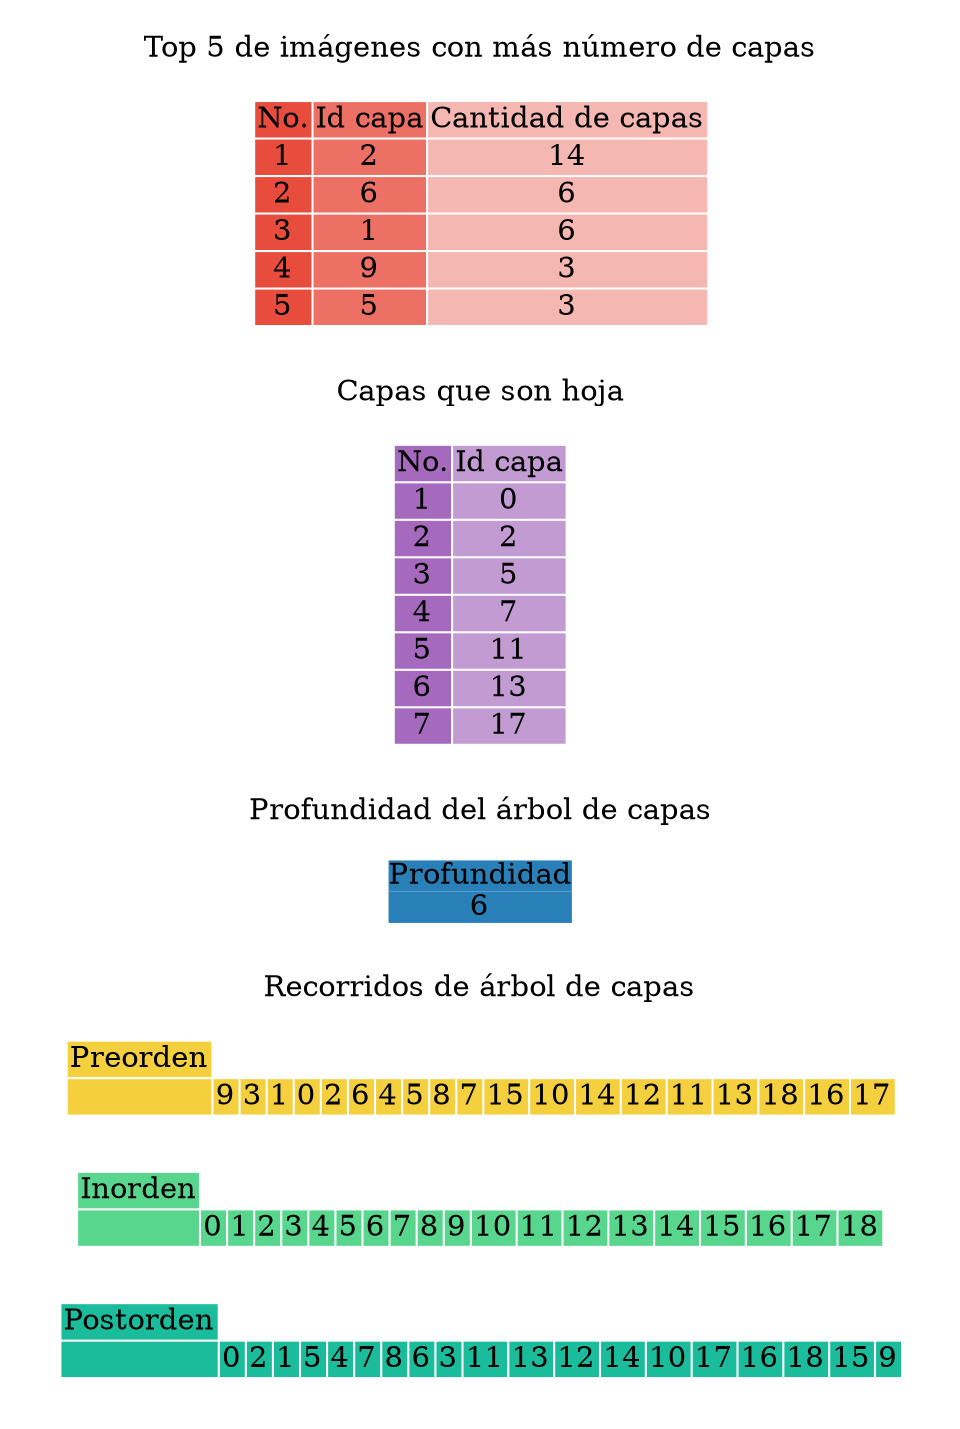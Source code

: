 digraph G{
rankdir="LR"
subgraph cluster_3{
color=none
label="Recorridos de árbol de capas";
Nodo3[shape=none label=<
<TABLE BORDER="0" CELLSPACING="1" CELLPADDING="1">
<TR>
<TD BGCOLOR="#F4D03F">Preorden</TD>
</TR>
<TR>
<TD BGCOLOR="#F4D03F"><FONT COLOR="#F4D03F">Preorden</FONT></TD><TD BGCOLOR="#F4D03F">9</TD><TD BGCOLOR="#F4D03F">3</TD><TD BGCOLOR="#F4D03F">1</TD><TD BGCOLOR="#F4D03F">0</TD><TD BGCOLOR="#F4D03F">2</TD><TD BGCOLOR="#F4D03F">6</TD><TD BGCOLOR="#F4D03F">4</TD><TD BGCOLOR="#F4D03F">5</TD><TD BGCOLOR="#F4D03F">8</TD><TD BGCOLOR="#F4D03F">7</TD><TD BGCOLOR="#F4D03F">15</TD><TD BGCOLOR="#F4D03F">10</TD><TD BGCOLOR="#F4D03F">14</TD><TD BGCOLOR="#F4D03F">12</TD><TD BGCOLOR="#F4D03F">11</TD><TD BGCOLOR="#F4D03F">13</TD><TD BGCOLOR="#F4D03F">18</TD><TD BGCOLOR="#F4D03F">16</TD><TD BGCOLOR="#F4D03F">17</TD></TR>
</TABLE>>]

Nodo4[shape=none label=<
<TABLE BORDER="0" CELLSPACING="1" CELLPADDING="1">
<TR>
<TD BGCOLOR="#58D68D">Inorden</TD>
</TR>
<TR>
<TD BGCOLOR="#58D68D"><FONT COLOR="#58D68D">Inorden</FONT></TD><TD BGCOLOR="#58D68D">0</TD><TD BGCOLOR="#58D68D">1</TD><TD BGCOLOR="#58D68D">2</TD><TD BGCOLOR="#58D68D">3</TD><TD BGCOLOR="#58D68D">4</TD><TD BGCOLOR="#58D68D">5</TD><TD BGCOLOR="#58D68D">6</TD><TD BGCOLOR="#58D68D">7</TD><TD BGCOLOR="#58D68D">8</TD><TD BGCOLOR="#58D68D">9</TD><TD BGCOLOR="#58D68D">10</TD><TD BGCOLOR="#58D68D">11</TD><TD BGCOLOR="#58D68D">12</TD><TD BGCOLOR="#58D68D">13</TD><TD BGCOLOR="#58D68D">14</TD><TD BGCOLOR="#58D68D">15</TD><TD BGCOLOR="#58D68D">16</TD><TD BGCOLOR="#58D68D">17</TD><TD BGCOLOR="#58D68D">18</TD></TR>
</TABLE>>]

Nodo5[shape=none label=<
<TABLE BORDER="0" CELLSPACING="1" CELLPADDING="1">
<TR>
<TD BGCOLOR="#1ABC9C">Postorden</TD>
</TR>
<TR>
<TD BGCOLOR="#1ABC9C"><FONT COLOR="#1ABC9C">Postorden</FONT></TD><TD BGCOLOR="#1ABC9C">0</TD><TD BGCOLOR="#1ABC9C">2</TD><TD BGCOLOR="#1ABC9C">1</TD><TD BGCOLOR="#1ABC9C">5</TD><TD BGCOLOR="#1ABC9C">4</TD><TD BGCOLOR="#1ABC9C">7</TD><TD BGCOLOR="#1ABC9C">8</TD><TD BGCOLOR="#1ABC9C">6</TD><TD BGCOLOR="#1ABC9C">3</TD><TD BGCOLOR="#1ABC9C">11</TD><TD BGCOLOR="#1ABC9C">13</TD><TD BGCOLOR="#1ABC9C">12</TD><TD BGCOLOR="#1ABC9C">14</TD><TD BGCOLOR="#1ABC9C">10</TD><TD BGCOLOR="#1ABC9C">17</TD><TD BGCOLOR="#1ABC9C">16</TD><TD BGCOLOR="#1ABC9C">18</TD><TD BGCOLOR="#1ABC9C">15</TD><TD BGCOLOR="#1ABC9C">9</TD></TR>
</TABLE>>]
}
subgraph cluster_2{
color=none
label="Profundidad del árbol de capas";
Nodo2[shape=none label=<
<TABLE BORDER="0" CELLSPACING="0" CELLPADDING="0"
><TR>
<TD BGCOLOR="#2980B9">Profundidad</TD>
</TR>
<TR>
<TD BGCOLOR="#2980B9">6</TD>
</TR>
</TABLE>>]
}
subgraph cluster_1{
color=none
label="Capas que son hoja";
Nodo1[shape=none label=<
<TABLE BORDER="0" CELLSPACING="1" CELLPADDING="1"
><TR>
<TD BGCOLOR="#A569BD">No.</TD>
<TD BGCOLOR="#C39BD3">Id capa</TD>
</TR>
<TR>
<TD BGCOLOR="#A569BD">1</TD>
<TD BGCOLOR="#C39BD3">0</TD>
</TR>
<TR>
<TD BGCOLOR="#A569BD">2</TD>
<TD BGCOLOR="#C39BD3">2</TD>
</TR>
<TR>
<TD BGCOLOR="#A569BD">3</TD>
<TD BGCOLOR="#C39BD3">5</TD>
</TR>
<TR>
<TD BGCOLOR="#A569BD">4</TD>
<TD BGCOLOR="#C39BD3">7</TD>
</TR>
<TR>
<TD BGCOLOR="#A569BD">5</TD>
<TD BGCOLOR="#C39BD3">11</TD>
</TR>
<TR>
<TD BGCOLOR="#A569BD">6</TD>
<TD BGCOLOR="#C39BD3">13</TD>
</TR>
<TR>
<TD BGCOLOR="#A569BD">7</TD>
<TD BGCOLOR="#C39BD3">17</TD>
</TR>
</TABLE>>]
}
subgraph cluster_0{
color=none
label="Top 5 de imágenes con más número de capas";
Nodo[shape=none label=<
<TABLE BORDER="0" CELLSPACING="1" CELLPADDING="1"
><TR>
<TD BGCOLOR="#E74C3C">No.</TD>
<TD BGCOLOR="#EC7063">Id capa</TD>
<TD BGCOLOR="#F5B7B1">Cantidad de capas</TD>
</TR>
<TR>
<TD BGCOLOR="#E74C3C">1</TD>
<TD BGCOLOR="#EC7063">2</TD>
<TD BGCOLOR="#F5B7B1">14</TD>
</TR>
<TR>
<TD BGCOLOR="#E74C3C">2</TD>
<TD BGCOLOR="#EC7063">6</TD>
<TD BGCOLOR="#F5B7B1">6</TD>
</TR>
<TR>
<TD BGCOLOR="#E74C3C">3</TD>
<TD BGCOLOR="#EC7063">1</TD>
<TD BGCOLOR="#F5B7B1">6</TD>
</TR>
<TR>
<TD BGCOLOR="#E74C3C">4</TD>
<TD BGCOLOR="#EC7063">9</TD>
<TD BGCOLOR="#F5B7B1">3</TD>
</TR>
<TR>
<TD BGCOLOR="#E74C3C">5</TD>
<TD BGCOLOR="#EC7063">5</TD>
<TD BGCOLOR="#F5B7B1">3</TD>
</TR>
</TABLE>>]
}
}